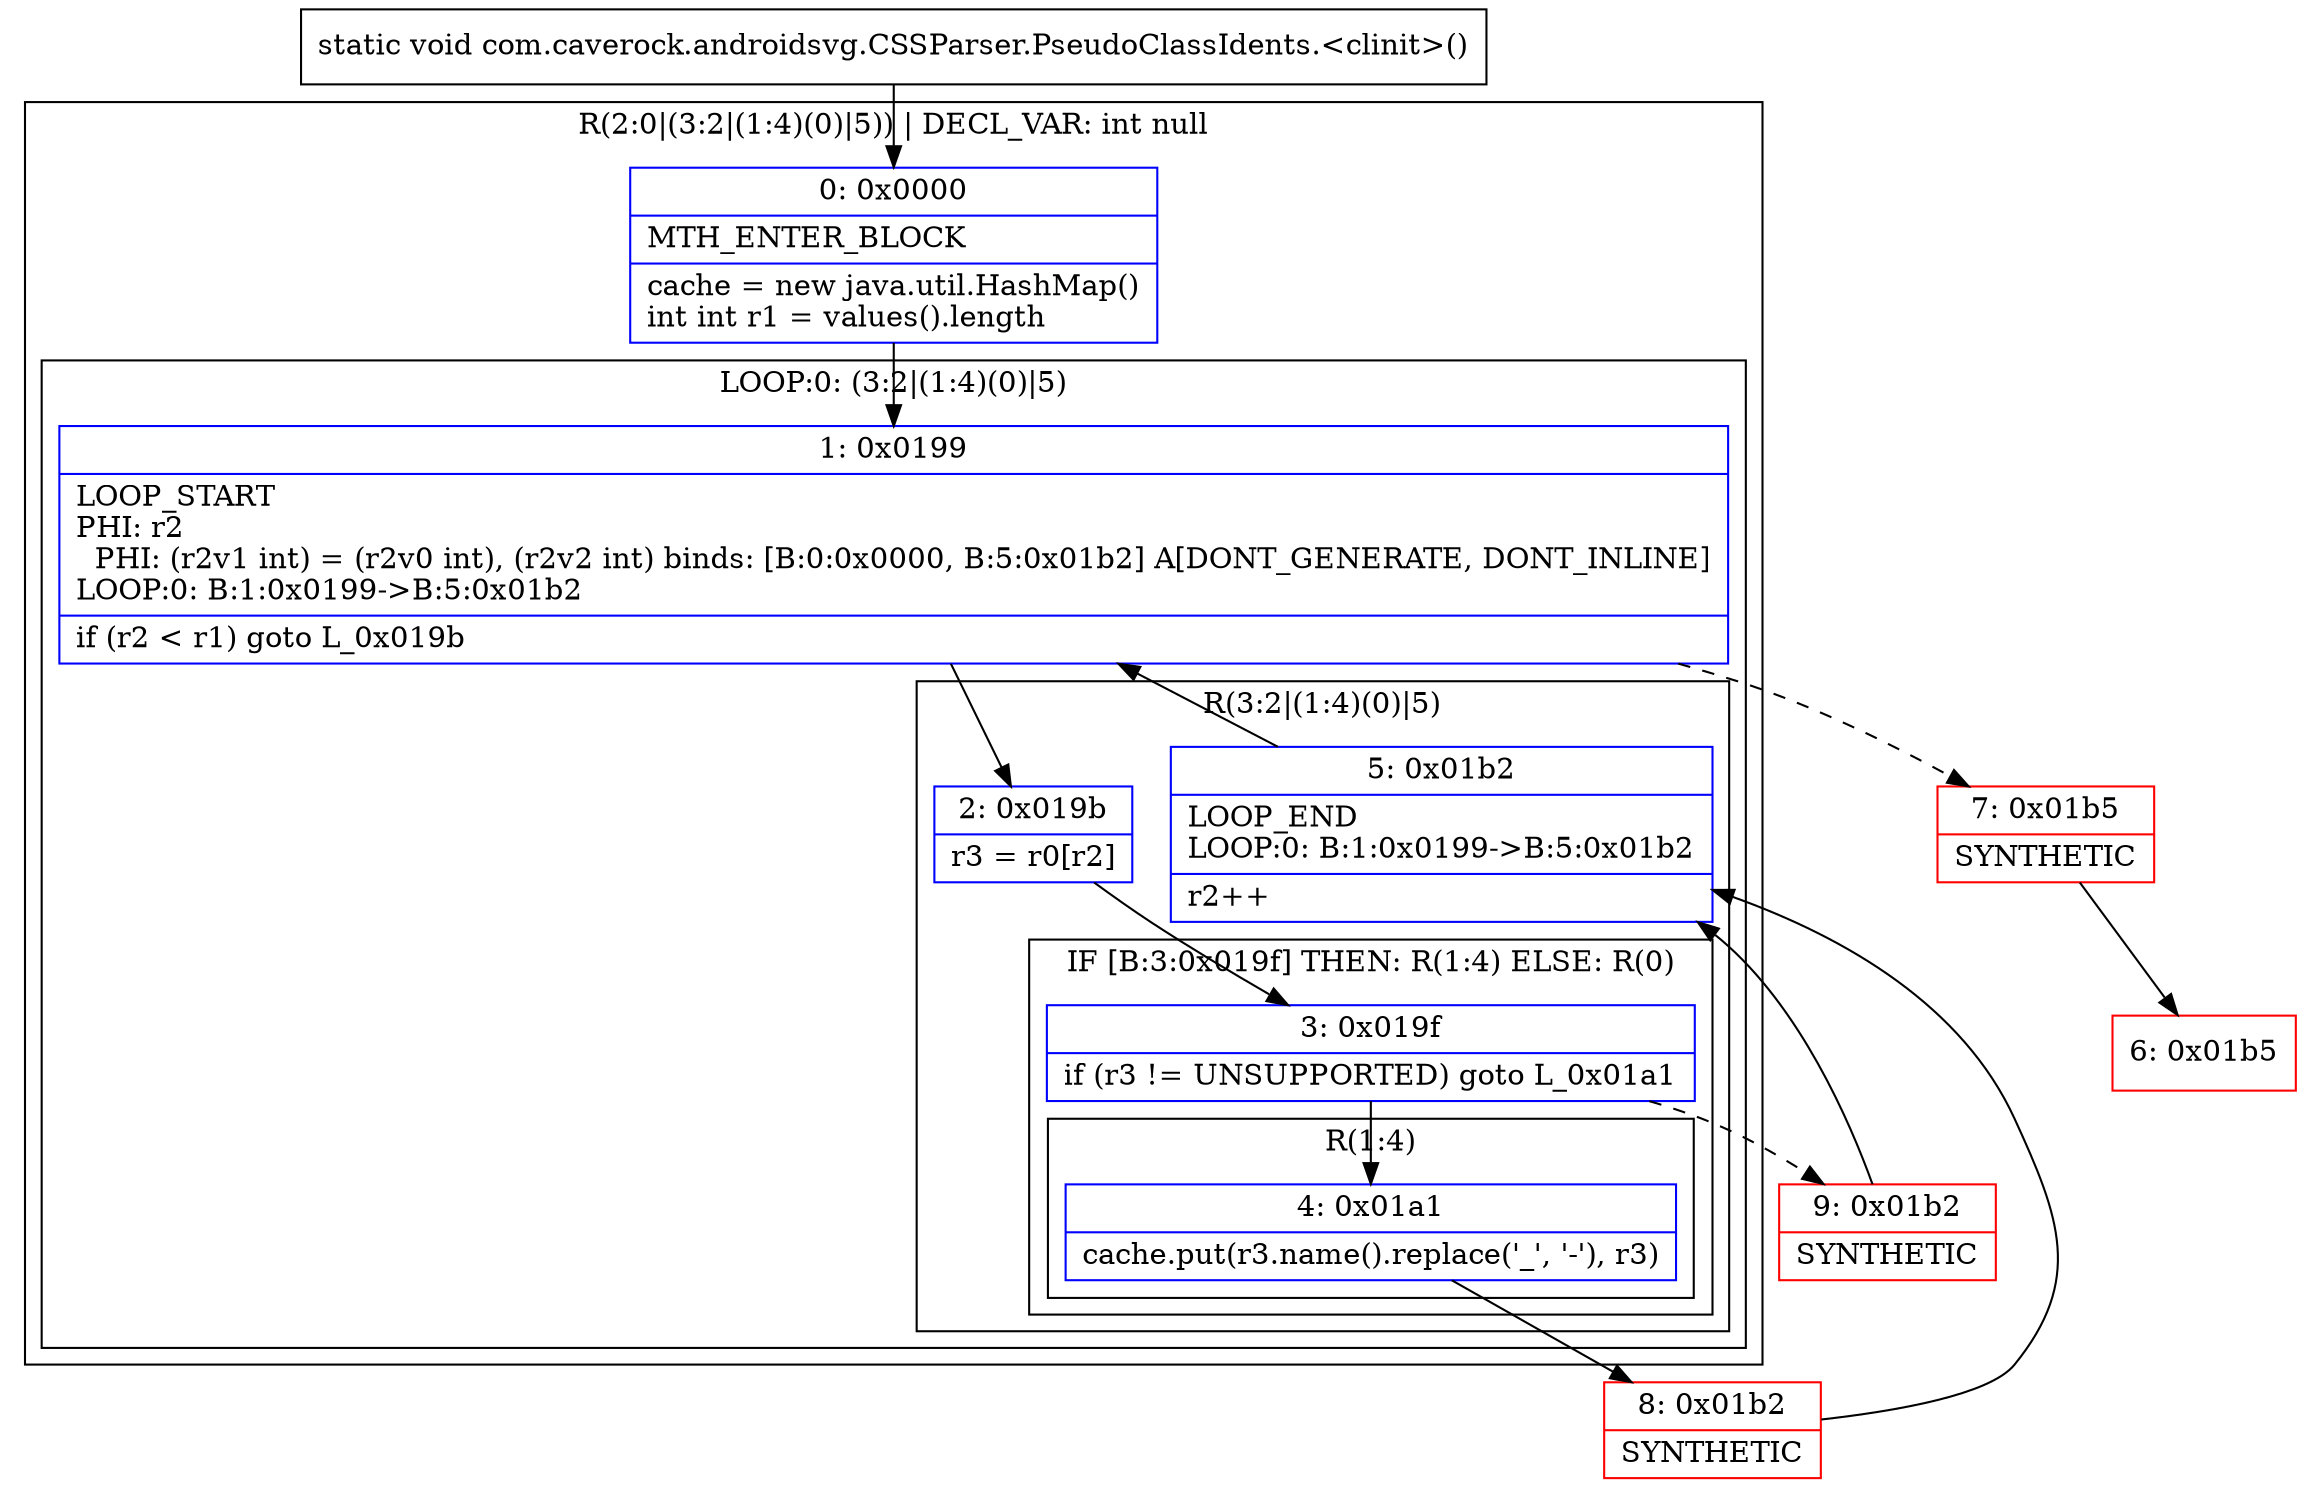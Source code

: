 digraph "CFG forcom.caverock.androidsvg.CSSParser.PseudoClassIdents.\<clinit\>()V" {
subgraph cluster_Region_1578327376 {
label = "R(2:0|(3:2|(1:4)(0)|5)) | DECL_VAR: int null\l";
node [shape=record,color=blue];
Node_0 [shape=record,label="{0\:\ 0x0000|MTH_ENTER_BLOCK\l|cache = new java.util.HashMap()\lint int r1 = values().length\l}"];
subgraph cluster_LoopRegion_1818396603 {
label = "LOOP:0: (3:2|(1:4)(0)|5)";
node [shape=record,color=blue];
Node_1 [shape=record,label="{1\:\ 0x0199|LOOP_START\lPHI: r2 \l  PHI: (r2v1 int) = (r2v0 int), (r2v2 int) binds: [B:0:0x0000, B:5:0x01b2] A[DONT_GENERATE, DONT_INLINE]\lLOOP:0: B:1:0x0199\-\>B:5:0x01b2\l|if (r2 \< r1) goto L_0x019b\l}"];
subgraph cluster_Region_811342333 {
label = "R(3:2|(1:4)(0)|5)";
node [shape=record,color=blue];
Node_2 [shape=record,label="{2\:\ 0x019b|r3 = r0[r2]\l}"];
subgraph cluster_IfRegion_1102240076 {
label = "IF [B:3:0x019f] THEN: R(1:4) ELSE: R(0)";
node [shape=record,color=blue];
Node_3 [shape=record,label="{3\:\ 0x019f|if (r3 != UNSUPPORTED) goto L_0x01a1\l}"];
subgraph cluster_Region_53256267 {
label = "R(1:4)";
node [shape=record,color=blue];
Node_4 [shape=record,label="{4\:\ 0x01a1|cache.put(r3.name().replace('_', '\-'), r3)\l}"];
}
subgraph cluster_Region_2064359626 {
label = "R(0)";
node [shape=record,color=blue];
}
}
Node_5 [shape=record,label="{5\:\ 0x01b2|LOOP_END\lLOOP:0: B:1:0x0199\-\>B:5:0x01b2\l|r2++\l}"];
}
}
}
Node_6 [shape=record,color=red,label="{6\:\ 0x01b5}"];
Node_7 [shape=record,color=red,label="{7\:\ 0x01b5|SYNTHETIC\l}"];
Node_8 [shape=record,color=red,label="{8\:\ 0x01b2|SYNTHETIC\l}"];
Node_9 [shape=record,color=red,label="{9\:\ 0x01b2|SYNTHETIC\l}"];
MethodNode[shape=record,label="{static void com.caverock.androidsvg.CSSParser.PseudoClassIdents.\<clinit\>() }"];
MethodNode -> Node_0;
Node_0 -> Node_1;
Node_1 -> Node_2;
Node_1 -> Node_7[style=dashed];
Node_2 -> Node_3;
Node_3 -> Node_4;
Node_3 -> Node_9[style=dashed];
Node_4 -> Node_8;
Node_5 -> Node_1;
Node_7 -> Node_6;
Node_8 -> Node_5;
Node_9 -> Node_5;
}

